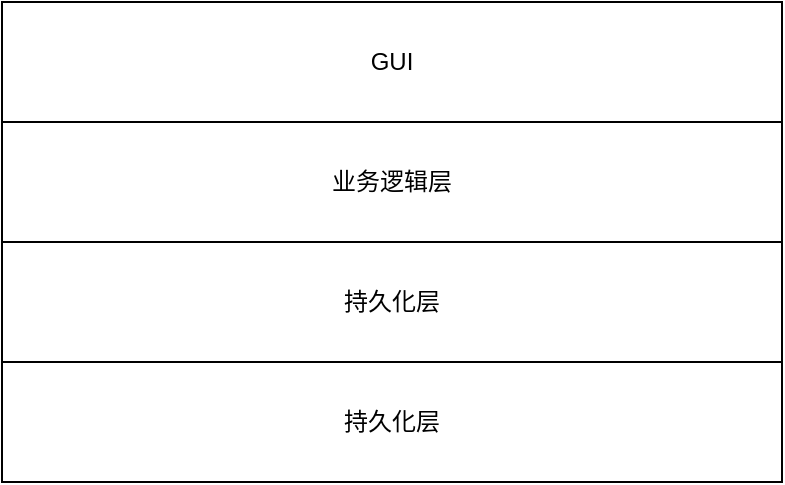 <mxfile version="20.0.4" type="github">
  <diagram id="UEnn1kFBSr4Ibmp3P3HB" name="第 1 页">
    <mxGraphModel dx="1422" dy="762" grid="1" gridSize="10" guides="1" tooltips="1" connect="1" arrows="1" fold="1" page="1" pageScale="1" pageWidth="827" pageHeight="1169" math="0" shadow="0">
      <root>
        <mxCell id="0" />
        <mxCell id="1" parent="0" />
        <mxCell id="ElDdprlfaAyy8IrKMzbE-1" value="GUI" style="rounded=0;whiteSpace=wrap;html=1;" vertex="1" parent="1">
          <mxGeometry x="230" y="310" width="390" height="60" as="geometry" />
        </mxCell>
        <mxCell id="ElDdprlfaAyy8IrKMzbE-2" value="业务逻辑层" style="rounded=0;whiteSpace=wrap;html=1;" vertex="1" parent="1">
          <mxGeometry x="230" y="370" width="390" height="60" as="geometry" />
        </mxCell>
        <mxCell id="ElDdprlfaAyy8IrKMzbE-3" value="持久化层" style="rounded=0;whiteSpace=wrap;html=1;" vertex="1" parent="1">
          <mxGeometry x="230" y="430" width="390" height="60" as="geometry" />
        </mxCell>
        <mxCell id="ElDdprlfaAyy8IrKMzbE-4" value="持久化层" style="rounded=0;whiteSpace=wrap;html=1;" vertex="1" parent="1">
          <mxGeometry x="230" y="490" width="390" height="60" as="geometry" />
        </mxCell>
      </root>
    </mxGraphModel>
  </diagram>
</mxfile>
